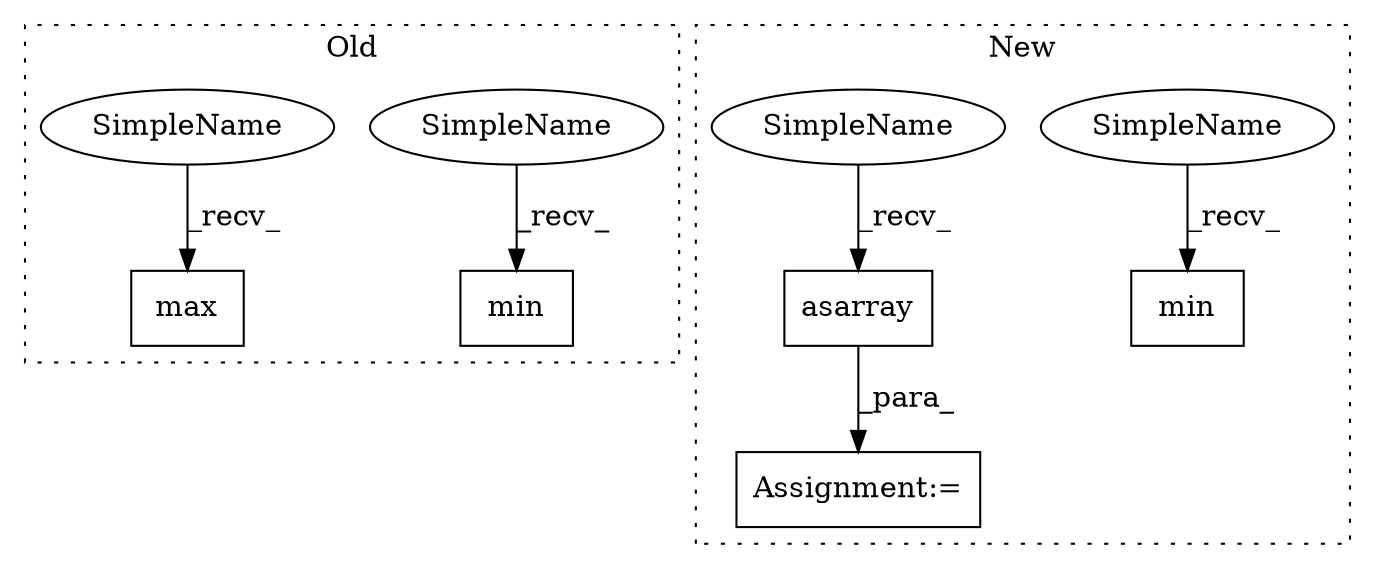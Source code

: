 digraph G {
subgraph cluster0 {
1 [label="max" a="32" s="16648,16655" l="4,1" shape="box"];
4 [label="min" a="32" s="16633,16640" l="4,1" shape="box"];
6 [label="SimpleName" a="42" s="16627" l="5" shape="ellipse"];
7 [label="SimpleName" a="42" s="16642" l="5" shape="ellipse"];
label = "Old";
style="dotted";
}
subgraph cluster1 {
2 [label="asarray" a="32" s="17098,17118" l="8,1" shape="box"];
3 [label="Assignment:=" a="7" s="17067" l="1" shape="box"];
5 [label="min" a="32" s="17194,17216" l="4,1" shape="box"];
8 [label="SimpleName" a="42" s="17188" l="5" shape="ellipse"];
9 [label="SimpleName" a="42" s="17092" l="5" shape="ellipse"];
label = "New";
style="dotted";
}
2 -> 3 [label="_para_"];
6 -> 4 [label="_recv_"];
7 -> 1 [label="_recv_"];
8 -> 5 [label="_recv_"];
9 -> 2 [label="_recv_"];
}